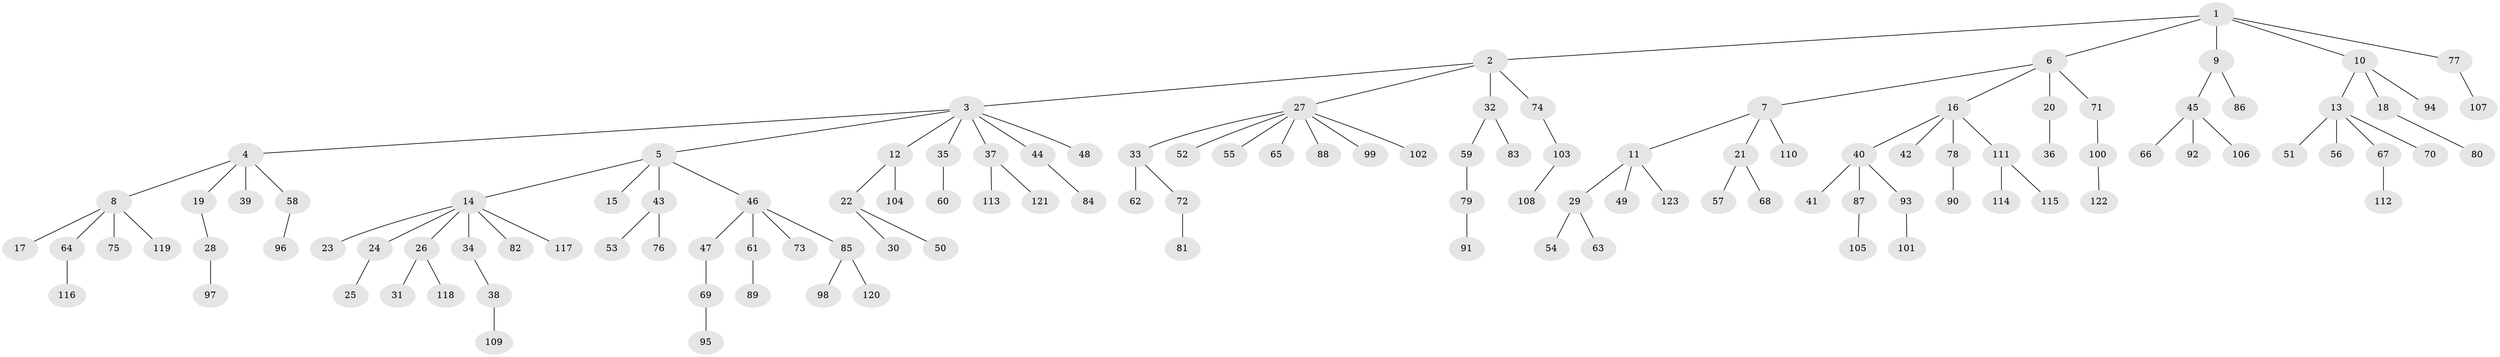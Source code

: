 // coarse degree distribution, {5: 0.047619047619047616, 6: 0.011904761904761904, 9: 0.011904761904761904, 4: 0.05952380952380952, 2: 0.15476190476190477, 3: 0.03571428571428571, 8: 0.011904761904761904, 7: 0.023809523809523808, 1: 0.6428571428571429}
// Generated by graph-tools (version 1.1) at 2025/24/03/03/25 07:24:06]
// undirected, 123 vertices, 122 edges
graph export_dot {
graph [start="1"]
  node [color=gray90,style=filled];
  1;
  2;
  3;
  4;
  5;
  6;
  7;
  8;
  9;
  10;
  11;
  12;
  13;
  14;
  15;
  16;
  17;
  18;
  19;
  20;
  21;
  22;
  23;
  24;
  25;
  26;
  27;
  28;
  29;
  30;
  31;
  32;
  33;
  34;
  35;
  36;
  37;
  38;
  39;
  40;
  41;
  42;
  43;
  44;
  45;
  46;
  47;
  48;
  49;
  50;
  51;
  52;
  53;
  54;
  55;
  56;
  57;
  58;
  59;
  60;
  61;
  62;
  63;
  64;
  65;
  66;
  67;
  68;
  69;
  70;
  71;
  72;
  73;
  74;
  75;
  76;
  77;
  78;
  79;
  80;
  81;
  82;
  83;
  84;
  85;
  86;
  87;
  88;
  89;
  90;
  91;
  92;
  93;
  94;
  95;
  96;
  97;
  98;
  99;
  100;
  101;
  102;
  103;
  104;
  105;
  106;
  107;
  108;
  109;
  110;
  111;
  112;
  113;
  114;
  115;
  116;
  117;
  118;
  119;
  120;
  121;
  122;
  123;
  1 -- 2;
  1 -- 6;
  1 -- 9;
  1 -- 10;
  1 -- 77;
  2 -- 3;
  2 -- 27;
  2 -- 32;
  2 -- 74;
  3 -- 4;
  3 -- 5;
  3 -- 12;
  3 -- 35;
  3 -- 37;
  3 -- 44;
  3 -- 48;
  4 -- 8;
  4 -- 19;
  4 -- 39;
  4 -- 58;
  5 -- 14;
  5 -- 15;
  5 -- 43;
  5 -- 46;
  6 -- 7;
  6 -- 16;
  6 -- 20;
  6 -- 71;
  7 -- 11;
  7 -- 21;
  7 -- 110;
  8 -- 17;
  8 -- 64;
  8 -- 75;
  8 -- 119;
  9 -- 45;
  9 -- 86;
  10 -- 13;
  10 -- 18;
  10 -- 94;
  11 -- 29;
  11 -- 49;
  11 -- 123;
  12 -- 22;
  12 -- 104;
  13 -- 51;
  13 -- 56;
  13 -- 67;
  13 -- 70;
  14 -- 23;
  14 -- 24;
  14 -- 26;
  14 -- 34;
  14 -- 82;
  14 -- 117;
  16 -- 40;
  16 -- 42;
  16 -- 78;
  16 -- 111;
  18 -- 80;
  19 -- 28;
  20 -- 36;
  21 -- 57;
  21 -- 68;
  22 -- 30;
  22 -- 50;
  24 -- 25;
  26 -- 31;
  26 -- 118;
  27 -- 33;
  27 -- 52;
  27 -- 55;
  27 -- 65;
  27 -- 88;
  27 -- 99;
  27 -- 102;
  28 -- 97;
  29 -- 54;
  29 -- 63;
  32 -- 59;
  32 -- 83;
  33 -- 62;
  33 -- 72;
  34 -- 38;
  35 -- 60;
  37 -- 113;
  37 -- 121;
  38 -- 109;
  40 -- 41;
  40 -- 87;
  40 -- 93;
  43 -- 53;
  43 -- 76;
  44 -- 84;
  45 -- 66;
  45 -- 92;
  45 -- 106;
  46 -- 47;
  46 -- 61;
  46 -- 73;
  46 -- 85;
  47 -- 69;
  58 -- 96;
  59 -- 79;
  61 -- 89;
  64 -- 116;
  67 -- 112;
  69 -- 95;
  71 -- 100;
  72 -- 81;
  74 -- 103;
  77 -- 107;
  78 -- 90;
  79 -- 91;
  85 -- 98;
  85 -- 120;
  87 -- 105;
  93 -- 101;
  100 -- 122;
  103 -- 108;
  111 -- 114;
  111 -- 115;
}
